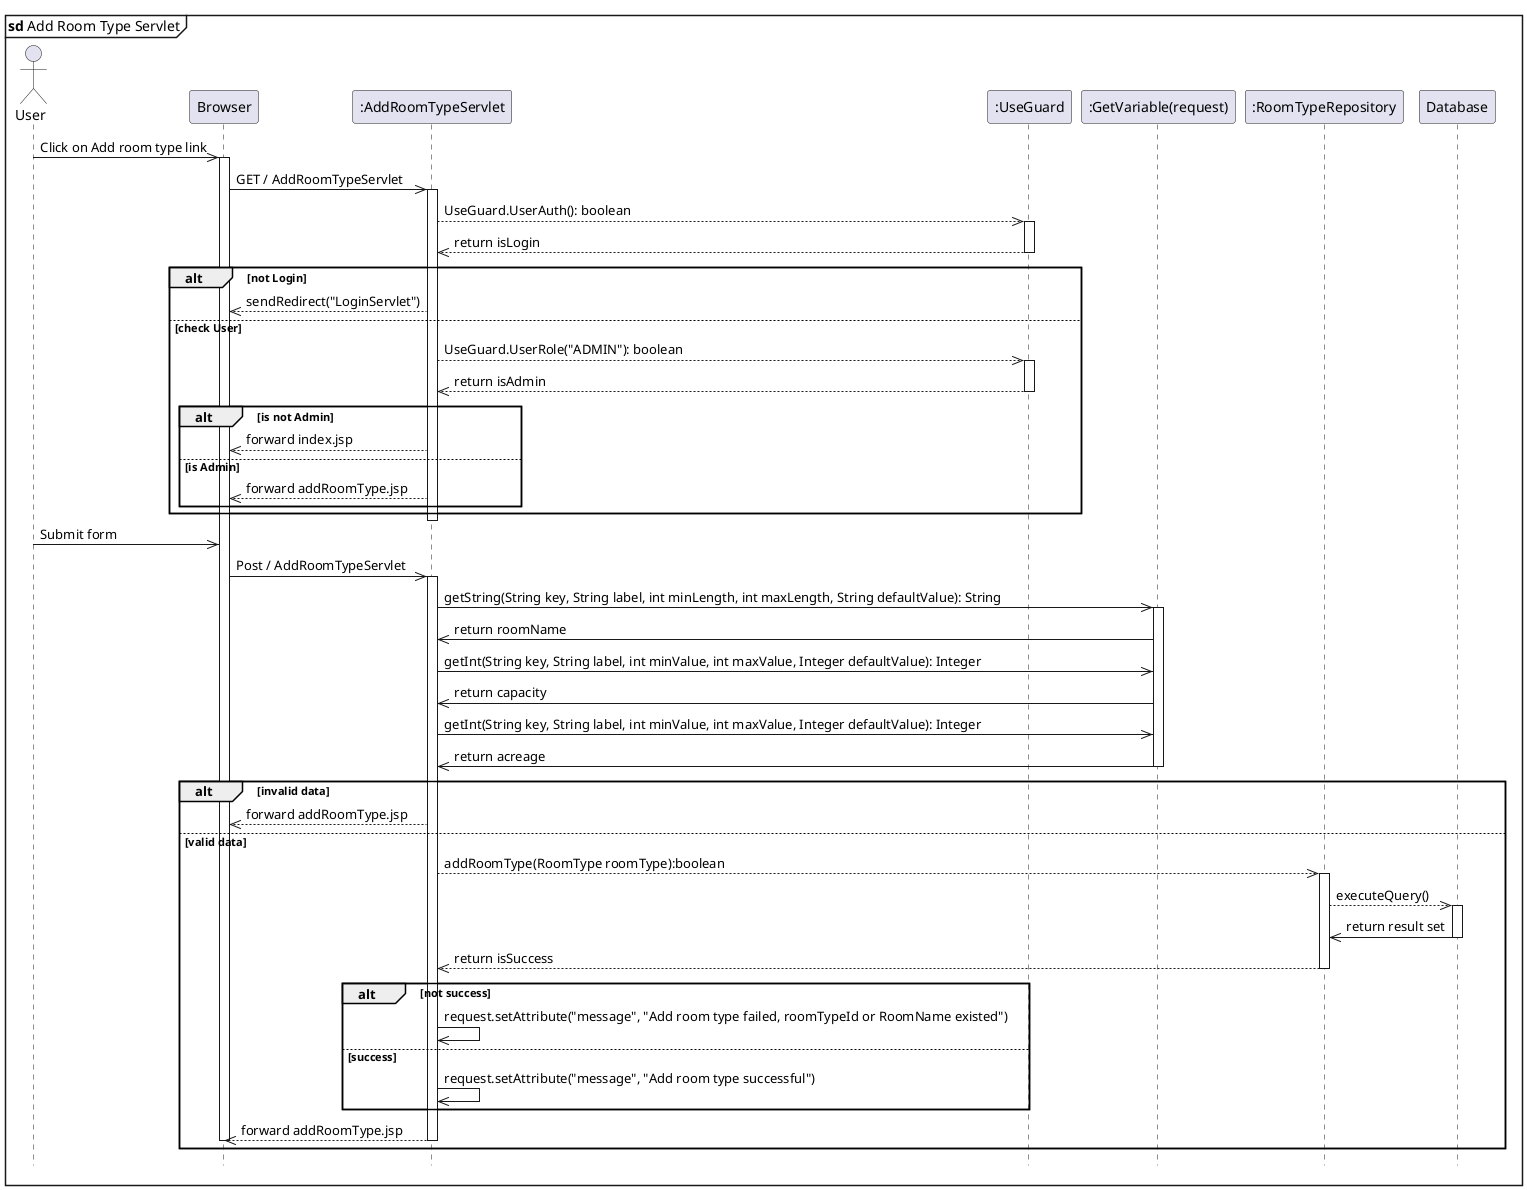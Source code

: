 @startuml addRoomTypeServlet

hide footbox
mainframe <b>sd</b> Add Room Type Servlet
actor User
participant "Browser" as Browser
participant ":AddRoomTypeServlet" as AddRoomTypeServlet
participant ":UseGuard" as UseGuard
participant ":GetVariable(request)" as GetVariable
participant ":RoomTypeRepository" as RoomTypeRepository
participant "Database" as Database

User ->> Browser: Click on Add room type link
activate Browser
    Browser ->> AddRoomTypeServlet: GET / AddRoomTypeServlet
    activate AddRoomTypeServlet
        AddRoomTypeServlet -->> UseGuard: UseGuard.UserAuth(): boolean
        activate UseGuard 
            UseGuard -->> AddRoomTypeServlet:return isLogin
        deactivate UseGuard

        alt not Login
            AddRoomTypeServlet -->> Browser: sendRedirect("LoginServlet")
        else check User
            AddRoomTypeServlet -->> UseGuard: UseGuard.UserRole("ADMIN"): boolean
            activate UseGuard 
                UseGuard -->> AddRoomTypeServlet:return isAdmin
            deactivate UseGuard
            alt is not Admin
                AddRoomTypeServlet -->> Browser: forward index.jsp
            else is Admin
                AddRoomTypeServlet -->> Browser: forward addRoomType.jsp           
            end
        end
    deactivate AddRoomTypeServlet

User ->> Browser: Submit form
    Browser ->> AddRoomTypeServlet : Post / AddRoomTypeServlet   
    activate AddRoomTypeServlet
        AddRoomTypeServlet ->> GetVariable: getString(String key, String label, int minLength, int maxLength, String defaultValue): String
        activate GetVariable
        GetVariable ->> AddRoomTypeServlet: return roomName

        AddRoomTypeServlet ->> GetVariable: getInt(String key, String label, int minValue, int maxValue, Integer defaultValue): Integer
        GetVariable ->> AddRoomTypeServlet: return capacity

        AddRoomTypeServlet ->> GetVariable: getInt(String key, String label, int minValue, int maxValue, Integer defaultValue): Integer
        GetVariable ->> AddRoomTypeServlet: return acreage
        deactivate GetVariable 
    alt invalid data
        AddRoomTypeServlet -->> Browser: forward addRoomType.jsp
    else valid data
    AddRoomTypeServlet -->> RoomTypeRepository: addRoomType(RoomType roomType):boolean
        activate RoomTypeRepository
            RoomTypeRepository -->>  Database: executeQuery()
                activate Database 
                    Database ->> RoomTypeRepository: return result set
                deactivate Database
            RoomTypeRepository -->> AddRoomTypeServlet: return isSuccess
        deactivate RoomTypeRepository
        alt not success
            AddRoomTypeServlet ->> AddRoomTypeServlet: request.setAttribute("message", "Add room type failed, roomTypeId or RoomName existed")
        else success
            AddRoomTypeServlet ->> AddRoomTypeServlet: request.setAttribute("message", "Add room type successful")
        end
        AddRoomTypeServlet -->> Browser: forward addRoomType.jsp
    deactivate AddRoomTypeServlet
deactivate Browser
end

